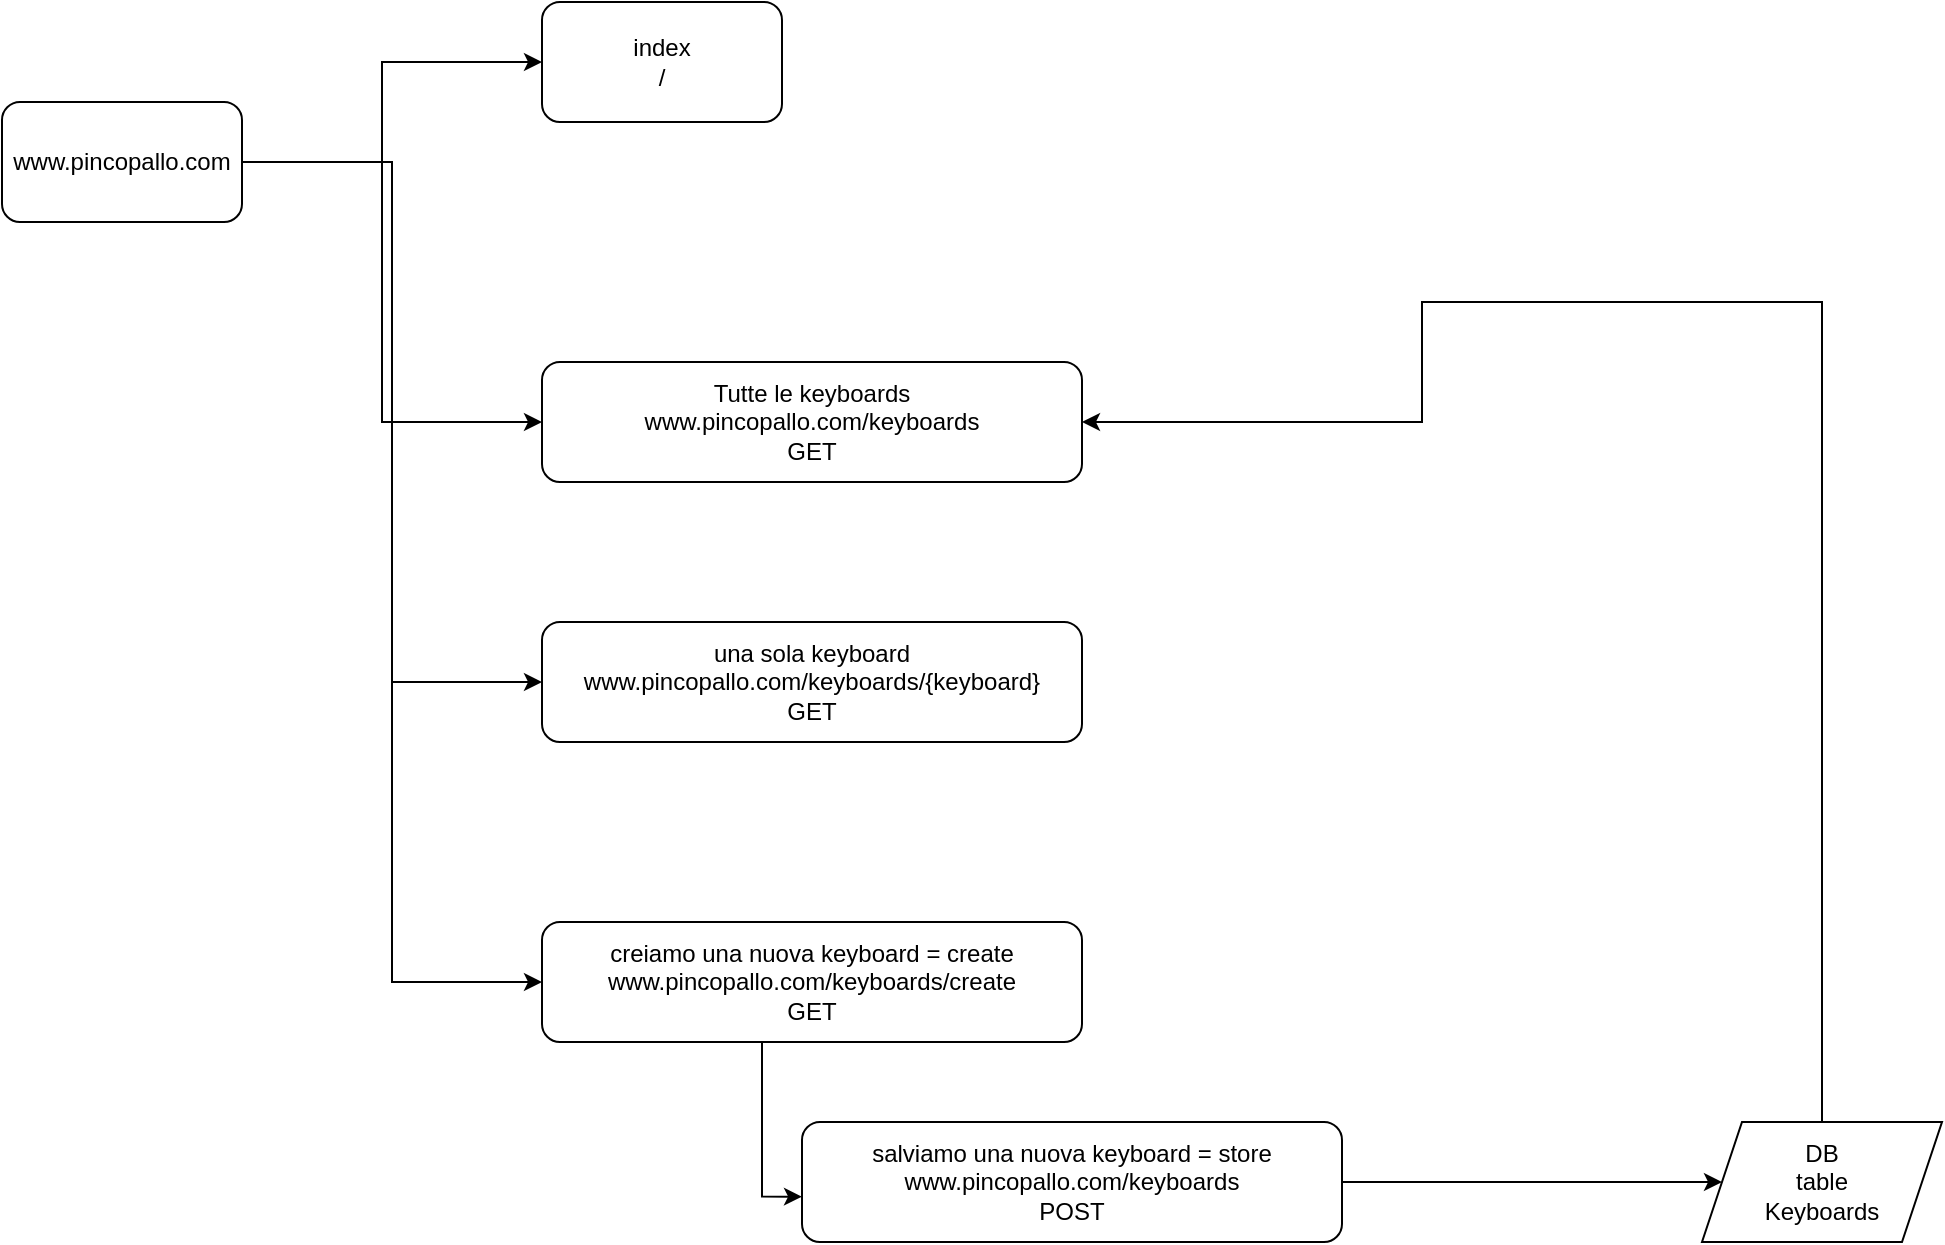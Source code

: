 <mxfile version="16.6.1" type="device"><diagram id="PUL79VGgfjD-7SS9CaBw" name="Page-1"><mxGraphModel dx="967" dy="929" grid="1" gridSize="10" guides="1" tooltips="1" connect="1" arrows="1" fold="1" page="1" pageScale="1" pageWidth="827" pageHeight="1169" math="0" shadow="0"><root><mxCell id="0"/><mxCell id="1" parent="0"/><mxCell id="OJO1cSFsmdneDit8C8Kj-4" value="" style="edgeStyle=orthogonalEdgeStyle;rounded=0;orthogonalLoop=1;jettySize=auto;html=1;" edge="1" parent="1" source="OJO1cSFsmdneDit8C8Kj-1" target="OJO1cSFsmdneDit8C8Kj-3"><mxGeometry relative="1" as="geometry"><Array as="points"><mxPoint x="240" y="260"/><mxPoint x="240" y="210"/></Array></mxGeometry></mxCell><mxCell id="OJO1cSFsmdneDit8C8Kj-7" value="" style="edgeStyle=orthogonalEdgeStyle;rounded=0;orthogonalLoop=1;jettySize=auto;html=1;" edge="1" parent="1" source="OJO1cSFsmdneDit8C8Kj-1" target="OJO1cSFsmdneDit8C8Kj-6"><mxGeometry relative="1" as="geometry"><Array as="points"><mxPoint x="240" y="260"/><mxPoint x="240" y="390"/></Array></mxGeometry></mxCell><mxCell id="OJO1cSFsmdneDit8C8Kj-9" style="edgeStyle=orthogonalEdgeStyle;rounded=0;orthogonalLoop=1;jettySize=auto;html=1;entryX=0;entryY=0.5;entryDx=0;entryDy=0;" edge="1" parent="1" source="OJO1cSFsmdneDit8C8Kj-1" target="OJO1cSFsmdneDit8C8Kj-8"><mxGeometry relative="1" as="geometry"/></mxCell><mxCell id="OJO1cSFsmdneDit8C8Kj-11" style="edgeStyle=orthogonalEdgeStyle;rounded=0;orthogonalLoop=1;jettySize=auto;html=1;entryX=0;entryY=0.5;entryDx=0;entryDy=0;" edge="1" parent="1" source="OJO1cSFsmdneDit8C8Kj-1" target="OJO1cSFsmdneDit8C8Kj-10"><mxGeometry relative="1" as="geometry"/></mxCell><mxCell id="OJO1cSFsmdneDit8C8Kj-1" value="www.pincopallo.com" style="rounded=1;whiteSpace=wrap;html=1;" vertex="1" parent="1"><mxGeometry x="50" y="230" width="120" height="60" as="geometry"/></mxCell><mxCell id="OJO1cSFsmdneDit8C8Kj-3" value="index&lt;br&gt;/" style="whiteSpace=wrap;html=1;rounded=1;" vertex="1" parent="1"><mxGeometry x="320" y="180" width="120" height="60" as="geometry"/></mxCell><mxCell id="OJO1cSFsmdneDit8C8Kj-6" value="Tutte le keyboards&lt;br&gt;www.pincopallo.com/keyboards&lt;br&gt;GET" style="whiteSpace=wrap;html=1;rounded=1;" vertex="1" parent="1"><mxGeometry x="320" y="360" width="270" height="60" as="geometry"/></mxCell><mxCell id="OJO1cSFsmdneDit8C8Kj-8" value="una sola keyboard&lt;br&gt;www.pincopallo.com/keyboards/{keyboard}&lt;br&gt;GET" style="whiteSpace=wrap;html=1;rounded=1;" vertex="1" parent="1"><mxGeometry x="320" y="490" width="270" height="60" as="geometry"/></mxCell><mxCell id="OJO1cSFsmdneDit8C8Kj-13" style="edgeStyle=orthogonalEdgeStyle;rounded=0;orthogonalLoop=1;jettySize=auto;html=1;entryX=0;entryY=0.622;entryDx=0;entryDy=0;entryPerimeter=0;" edge="1" parent="1" source="OJO1cSFsmdneDit8C8Kj-10" target="OJO1cSFsmdneDit8C8Kj-12"><mxGeometry relative="1" as="geometry"><Array as="points"><mxPoint x="430" y="777"/></Array></mxGeometry></mxCell><mxCell id="OJO1cSFsmdneDit8C8Kj-10" value="creiamo una nuova keyboard = create&lt;br&gt;www.pincopallo.com/keyboards/create&lt;br&gt;GET" style="whiteSpace=wrap;html=1;rounded=1;" vertex="1" parent="1"><mxGeometry x="320" y="640" width="270" height="60" as="geometry"/></mxCell><mxCell id="OJO1cSFsmdneDit8C8Kj-14" style="edgeStyle=orthogonalEdgeStyle;rounded=0;orthogonalLoop=1;jettySize=auto;html=1;" edge="1" parent="1" source="OJO1cSFsmdneDit8C8Kj-12"><mxGeometry relative="1" as="geometry"><mxPoint x="910" y="770" as="targetPoint"/></mxGeometry></mxCell><mxCell id="OJO1cSFsmdneDit8C8Kj-12" value="salviamo una nuova keyboard = store&lt;br&gt;www.pincopallo.com/keyboards&lt;br&gt;POST" style="whiteSpace=wrap;html=1;rounded=1;" vertex="1" parent="1"><mxGeometry x="450" y="740" width="270" height="60" as="geometry"/></mxCell><mxCell id="OJO1cSFsmdneDit8C8Kj-16" style="edgeStyle=orthogonalEdgeStyle;rounded=0;orthogonalLoop=1;jettySize=auto;html=1;" edge="1" parent="1" source="OJO1cSFsmdneDit8C8Kj-15" target="OJO1cSFsmdneDit8C8Kj-6"><mxGeometry relative="1" as="geometry"><mxPoint x="380" y="910" as="targetPoint"/><Array as="points"><mxPoint x="960" y="330"/><mxPoint x="760" y="330"/><mxPoint x="760" y="390"/></Array></mxGeometry></mxCell><mxCell id="OJO1cSFsmdneDit8C8Kj-15" value="DB&lt;br&gt;table&lt;br&gt;Keyboards" style="shape=parallelogram;perimeter=parallelogramPerimeter;whiteSpace=wrap;html=1;fixedSize=1;" vertex="1" parent="1"><mxGeometry x="900" y="740" width="120" height="60" as="geometry"/></mxCell></root></mxGraphModel></diagram></mxfile>